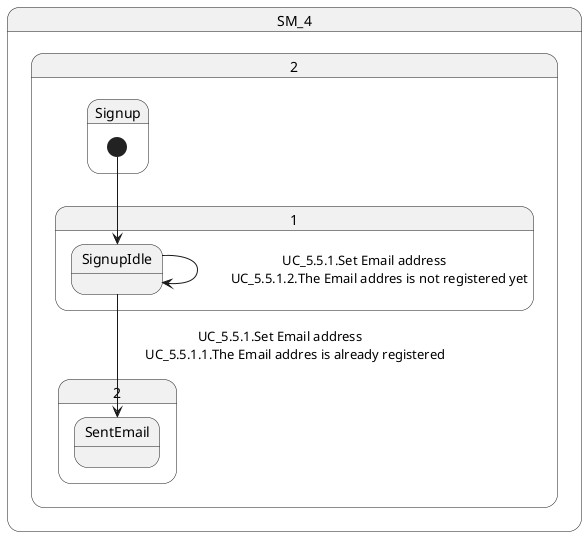 @startuml


state SM_4.2.Signup {
    [*] --> SM_4.2.1.SignupIdle
    SM_4.2.1.SignupIdle --> SM_4.2.2.SentEmail : \
        UC_5.5.1.Set Email address \n\
        UC_5.5.1.1.The Email addres is already registered

    SM_4.2.1.SignupIdle --> SM_4.2.1.SignupIdle : \
        UC_5.5.1.Set Email address \n\
        UC_5.5.1.2.The Email addres is not registered yet

}


@enduml